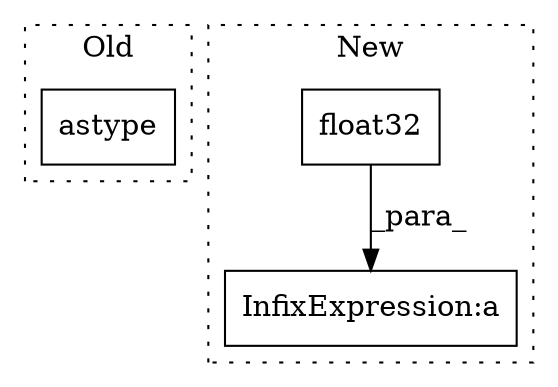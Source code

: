digraph G {
subgraph cluster0 {
1 [label="astype" a="32" s="4410,4426" l="7,1" shape="box"];
label = "Old";
style="dotted";
}
subgraph cluster1 {
2 [label="float32" a="32" s="4371,4384" l="8,1" shape="box"];
3 [label="InfixExpression:a" a="27" s="4385" l="3" shape="box"];
label = "New";
style="dotted";
}
2 -> 3 [label="_para_"];
}